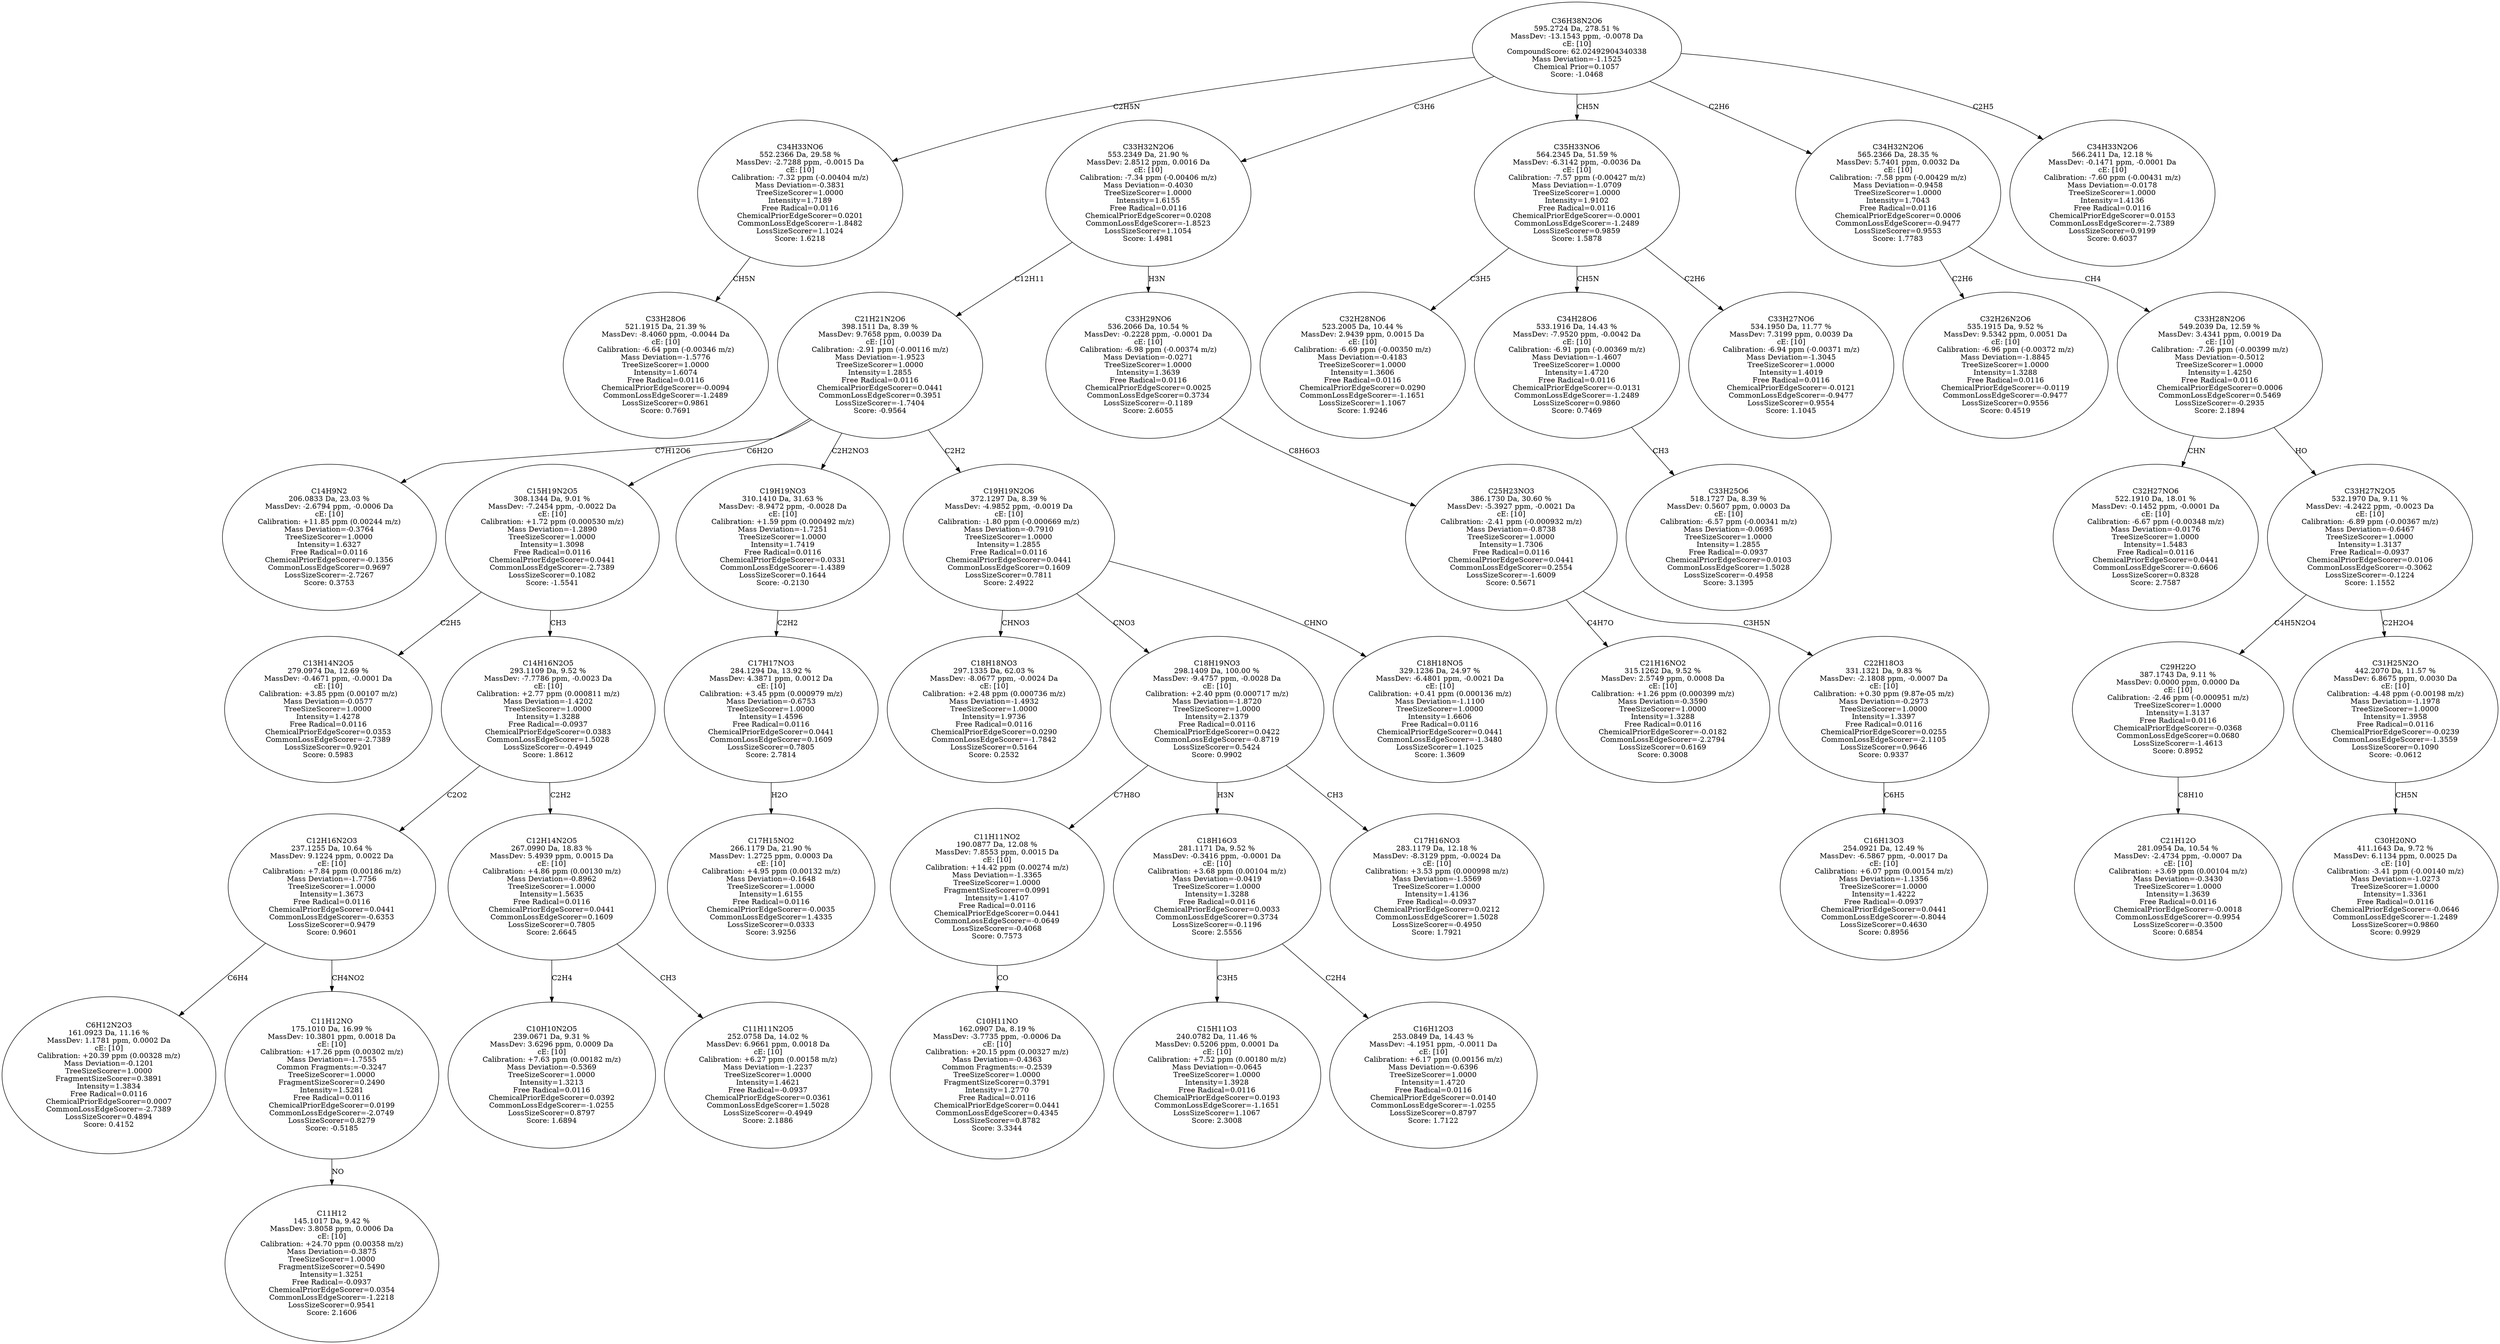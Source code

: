 strict digraph {
v1 [label="C33H28O6\n521.1915 Da, 21.39 %\nMassDev: -8.4060 ppm, -0.0044 Da\ncE: [10]\nCalibration: -6.64 ppm (-0.00346 m/z)\nMass Deviation=-1.5776\nTreeSizeScorer=1.0000\nIntensity=1.6074\nFree Radical=0.0116\nChemicalPriorEdgeScorer=-0.0094\nCommonLossEdgeScorer=-1.2489\nLossSizeScorer=0.9861\nScore: 0.7691"];
v2 [label="C34H33NO6\n552.2366 Da, 29.58 %\nMassDev: -2.7288 ppm, -0.0015 Da\ncE: [10]\nCalibration: -7.32 ppm (-0.00404 m/z)\nMass Deviation=-0.3831\nTreeSizeScorer=1.0000\nIntensity=1.7189\nFree Radical=0.0116\nChemicalPriorEdgeScorer=0.0201\nCommonLossEdgeScorer=-1.8482\nLossSizeScorer=1.1024\nScore: 1.6218"];
v3 [label="C14H9N2\n206.0833 Da, 23.03 %\nMassDev: -2.6794 ppm, -0.0006 Da\ncE: [10]\nCalibration: +11.85 ppm (0.00244 m/z)\nMass Deviation=-0.3764\nTreeSizeScorer=1.0000\nIntensity=1.6327\nFree Radical=0.0116\nChemicalPriorEdgeScorer=-0.1356\nCommonLossEdgeScorer=0.9697\nLossSizeScorer=-2.7267\nScore: 0.3753"];
v4 [label="C13H14N2O5\n279.0974 Da, 12.69 %\nMassDev: -0.4671 ppm, -0.0001 Da\ncE: [10]\nCalibration: +3.85 ppm (0.00107 m/z)\nMass Deviation=-0.0577\nTreeSizeScorer=1.0000\nIntensity=1.4278\nFree Radical=0.0116\nChemicalPriorEdgeScorer=0.0353\nCommonLossEdgeScorer=-2.7389\nLossSizeScorer=0.9201\nScore: 0.5983"];
v5 [label="C6H12N2O3\n161.0923 Da, 11.16 %\nMassDev: 1.1781 ppm, 0.0002 Da\ncE: [10]\nCalibration: +20.39 ppm (0.00328 m/z)\nMass Deviation=-0.1201\nTreeSizeScorer=1.0000\nFragmentSizeScorer=0.3891\nIntensity=1.3834\nFree Radical=0.0116\nChemicalPriorEdgeScorer=0.0007\nCommonLossEdgeScorer=-2.7389\nLossSizeScorer=0.4894\nScore: 0.4152"];
v6 [label="C11H12\n145.1017 Da, 9.42 %\nMassDev: 3.8058 ppm, 0.0006 Da\ncE: [10]\nCalibration: +24.70 ppm (0.00358 m/z)\nMass Deviation=-0.3875\nTreeSizeScorer=1.0000\nFragmentSizeScorer=0.5490\nIntensity=1.3251\nFree Radical=-0.0937\nChemicalPriorEdgeScorer=0.0354\nCommonLossEdgeScorer=-1.2218\nLossSizeScorer=0.9541\nScore: 2.1606"];
v7 [label="C11H12NO\n175.1010 Da, 16.99 %\nMassDev: 10.3801 ppm, 0.0018 Da\ncE: [10]\nCalibration: +17.26 ppm (0.00302 m/z)\nMass Deviation=-1.7555\nCommon Fragments:=-0.3247\nTreeSizeScorer=1.0000\nFragmentSizeScorer=0.2490\nIntensity=1.5281\nFree Radical=0.0116\nChemicalPriorEdgeScorer=0.0199\nCommonLossEdgeScorer=-2.0749\nLossSizeScorer=0.8279\nScore: -0.5185"];
v8 [label="C12H16N2O3\n237.1255 Da, 10.64 %\nMassDev: 9.1224 ppm, 0.0022 Da\ncE: [10]\nCalibration: +7.84 ppm (0.00186 m/z)\nMass Deviation=-1.7756\nTreeSizeScorer=1.0000\nIntensity=1.3673\nFree Radical=0.0116\nChemicalPriorEdgeScorer=0.0441\nCommonLossEdgeScorer=-0.6353\nLossSizeScorer=0.9479\nScore: 0.9601"];
v9 [label="C10H10N2O5\n239.0671 Da, 9.31 %\nMassDev: 3.6296 ppm, 0.0009 Da\ncE: [10]\nCalibration: +7.63 ppm (0.00182 m/z)\nMass Deviation=-0.5369\nTreeSizeScorer=1.0000\nIntensity=1.3213\nFree Radical=0.0116\nChemicalPriorEdgeScorer=0.0392\nCommonLossEdgeScorer=-1.0255\nLossSizeScorer=0.8797\nScore: 1.6894"];
v10 [label="C11H11N2O5\n252.0758 Da, 14.02 %\nMassDev: 6.9661 ppm, 0.0018 Da\ncE: [10]\nCalibration: +6.27 ppm (0.00158 m/z)\nMass Deviation=-1.2237\nTreeSizeScorer=1.0000\nIntensity=1.4621\nFree Radical=-0.0937\nChemicalPriorEdgeScorer=0.0361\nCommonLossEdgeScorer=1.5028\nLossSizeScorer=-0.4949\nScore: 2.1886"];
v11 [label="C12H14N2O5\n267.0990 Da, 18.83 %\nMassDev: 5.4939 ppm, 0.0015 Da\ncE: [10]\nCalibration: +4.86 ppm (0.00130 m/z)\nMass Deviation=-0.8962\nTreeSizeScorer=1.0000\nIntensity=1.5635\nFree Radical=0.0116\nChemicalPriorEdgeScorer=0.0441\nCommonLossEdgeScorer=0.1609\nLossSizeScorer=0.7805\nScore: 2.6645"];
v12 [label="C14H16N2O5\n293.1109 Da, 9.52 %\nMassDev: -7.7786 ppm, -0.0023 Da\ncE: [10]\nCalibration: +2.77 ppm (0.000811 m/z)\nMass Deviation=-1.4202\nTreeSizeScorer=1.0000\nIntensity=1.3288\nFree Radical=-0.0937\nChemicalPriorEdgeScorer=0.0383\nCommonLossEdgeScorer=1.5028\nLossSizeScorer=-0.4949\nScore: 1.8612"];
v13 [label="C15H19N2O5\n308.1344 Da, 9.01 %\nMassDev: -7.2454 ppm, -0.0022 Da\ncE: [10]\nCalibration: +1.72 ppm (0.000530 m/z)\nMass Deviation=-1.2890\nTreeSizeScorer=1.0000\nIntensity=1.3098\nFree Radical=0.0116\nChemicalPriorEdgeScorer=0.0441\nCommonLossEdgeScorer=-2.7389\nLossSizeScorer=0.1082\nScore: -1.5541"];
v14 [label="C17H15NO2\n266.1179 Da, 21.90 %\nMassDev: 1.2725 ppm, 0.0003 Da\ncE: [10]\nCalibration: +4.95 ppm (0.00132 m/z)\nMass Deviation=-0.1648\nTreeSizeScorer=1.0000\nIntensity=1.6155\nFree Radical=0.0116\nChemicalPriorEdgeScorer=-0.0035\nCommonLossEdgeScorer=1.4335\nLossSizeScorer=0.0333\nScore: 3.9256"];
v15 [label="C17H17NO3\n284.1294 Da, 13.92 %\nMassDev: 4.3871 ppm, 0.0012 Da\ncE: [10]\nCalibration: +3.45 ppm (0.000979 m/z)\nMass Deviation=-0.6753\nTreeSizeScorer=1.0000\nIntensity=1.4596\nFree Radical=0.0116\nChemicalPriorEdgeScorer=0.0441\nCommonLossEdgeScorer=0.1609\nLossSizeScorer=0.7805\nScore: 2.7814"];
v16 [label="C19H19NO3\n310.1410 Da, 31.63 %\nMassDev: -8.9472 ppm, -0.0028 Da\ncE: [10]\nCalibration: +1.59 ppm (0.000492 m/z)\nMass Deviation=-1.7251\nTreeSizeScorer=1.0000\nIntensity=1.7419\nFree Radical=0.0116\nChemicalPriorEdgeScorer=0.0331\nCommonLossEdgeScorer=-1.4389\nLossSizeScorer=0.1644\nScore: -0.2130"];
v17 [label="C18H18NO3\n297.1335 Da, 62.03 %\nMassDev: -8.0677 ppm, -0.0024 Da\ncE: [10]\nCalibration: +2.48 ppm (0.000736 m/z)\nMass Deviation=-1.4932\nTreeSizeScorer=1.0000\nIntensity=1.9736\nFree Radical=0.0116\nChemicalPriorEdgeScorer=0.0290\nCommonLossEdgeScorer=-1.7842\nLossSizeScorer=0.5164\nScore: 0.2532"];
v18 [label="C10H11NO\n162.0907 Da, 8.19 %\nMassDev: -3.7735 ppm, -0.0006 Da\ncE: [10]\nCalibration: +20.15 ppm (0.00327 m/z)\nMass Deviation=-0.4363\nCommon Fragments:=-0.2539\nTreeSizeScorer=1.0000\nFragmentSizeScorer=0.3791\nIntensity=1.2770\nFree Radical=0.0116\nChemicalPriorEdgeScorer=0.0441\nCommonLossEdgeScorer=0.4345\nLossSizeScorer=0.8782\nScore: 3.3344"];
v19 [label="C11H11NO2\n190.0877 Da, 12.08 %\nMassDev: 7.8553 ppm, 0.0015 Da\ncE: [10]\nCalibration: +14.42 ppm (0.00274 m/z)\nMass Deviation=-1.3365\nTreeSizeScorer=1.0000\nFragmentSizeScorer=0.0991\nIntensity=1.4107\nFree Radical=0.0116\nChemicalPriorEdgeScorer=0.0441\nCommonLossEdgeScorer=-0.0649\nLossSizeScorer=-0.4068\nScore: 0.7573"];
v20 [label="C15H11O3\n240.0782 Da, 11.46 %\nMassDev: 0.5206 ppm, 0.0001 Da\ncE: [10]\nCalibration: +7.52 ppm (0.00180 m/z)\nMass Deviation=-0.0645\nTreeSizeScorer=1.0000\nIntensity=1.3928\nFree Radical=0.0116\nChemicalPriorEdgeScorer=0.0193\nCommonLossEdgeScorer=-1.1651\nLossSizeScorer=1.1067\nScore: 2.3008"];
v21 [label="C16H12O3\n253.0849 Da, 14.43 %\nMassDev: -4.1951 ppm, -0.0011 Da\ncE: [10]\nCalibration: +6.17 ppm (0.00156 m/z)\nMass Deviation=-0.6396\nTreeSizeScorer=1.0000\nIntensity=1.4720\nFree Radical=0.0116\nChemicalPriorEdgeScorer=0.0140\nCommonLossEdgeScorer=-1.0255\nLossSizeScorer=0.8797\nScore: 1.7122"];
v22 [label="C18H16O3\n281.1171 Da, 9.52 %\nMassDev: -0.3416 ppm, -0.0001 Da\ncE: [10]\nCalibration: +3.68 ppm (0.00104 m/z)\nMass Deviation=-0.0419\nTreeSizeScorer=1.0000\nIntensity=1.3288\nFree Radical=0.0116\nChemicalPriorEdgeScorer=0.0033\nCommonLossEdgeScorer=0.3734\nLossSizeScorer=-0.1196\nScore: 2.5556"];
v23 [label="C17H16NO3\n283.1179 Da, 12.18 %\nMassDev: -8.3129 ppm, -0.0024 Da\ncE: [10]\nCalibration: +3.53 ppm (0.000998 m/z)\nMass Deviation=-1.5569\nTreeSizeScorer=1.0000\nIntensity=1.4136\nFree Radical=-0.0937\nChemicalPriorEdgeScorer=0.0212\nCommonLossEdgeScorer=1.5028\nLossSizeScorer=-0.4950\nScore: 1.7921"];
v24 [label="C18H19NO3\n298.1409 Da, 100.00 %\nMassDev: -9.4757 ppm, -0.0028 Da\ncE: [10]\nCalibration: +2.40 ppm (0.000717 m/z)\nMass Deviation=-1.8720\nTreeSizeScorer=1.0000\nIntensity=2.1379\nFree Radical=0.0116\nChemicalPriorEdgeScorer=0.0422\nCommonLossEdgeScorer=-0.8719\nLossSizeScorer=0.5424\nScore: 0.9902"];
v25 [label="C18H18NO5\n329.1236 Da, 24.97 %\nMassDev: -6.4801 ppm, -0.0021 Da\ncE: [10]\nCalibration: +0.41 ppm (0.000136 m/z)\nMass Deviation=-1.1100\nTreeSizeScorer=1.0000\nIntensity=1.6606\nFree Radical=0.0116\nChemicalPriorEdgeScorer=0.0441\nCommonLossEdgeScorer=-1.3480\nLossSizeScorer=1.1025\nScore: 1.3609"];
v26 [label="C19H19N2O6\n372.1297 Da, 8.39 %\nMassDev: -4.9852 ppm, -0.0019 Da\ncE: [10]\nCalibration: -1.80 ppm (-0.000669 m/z)\nMass Deviation=-0.7910\nTreeSizeScorer=1.0000\nIntensity=1.2855\nFree Radical=0.0116\nChemicalPriorEdgeScorer=0.0441\nCommonLossEdgeScorer=0.1609\nLossSizeScorer=0.7811\nScore: 2.4922"];
v27 [label="C21H21N2O6\n398.1511 Da, 8.39 %\nMassDev: 9.7658 ppm, 0.0039 Da\ncE: [10]\nCalibration: -2.91 ppm (-0.00116 m/z)\nMass Deviation=-1.9523\nTreeSizeScorer=1.0000\nIntensity=1.2855\nFree Radical=0.0116\nChemicalPriorEdgeScorer=0.0441\nCommonLossEdgeScorer=0.3951\nLossSizeScorer=-1.7404\nScore: -0.9564"];
v28 [label="C21H16NO2\n315.1262 Da, 9.52 %\nMassDev: 2.5749 ppm, 0.0008 Da\ncE: [10]\nCalibration: +1.26 ppm (0.000399 m/z)\nMass Deviation=-0.3590\nTreeSizeScorer=1.0000\nIntensity=1.3288\nFree Radical=0.0116\nChemicalPriorEdgeScorer=-0.0182\nCommonLossEdgeScorer=-2.2794\nLossSizeScorer=0.6169\nScore: 0.3008"];
v29 [label="C16H13O3\n254.0921 Da, 12.49 %\nMassDev: -6.5867 ppm, -0.0017 Da\ncE: [10]\nCalibration: +6.07 ppm (0.00154 m/z)\nMass Deviation=-1.1356\nTreeSizeScorer=1.0000\nIntensity=1.4222\nFree Radical=-0.0937\nChemicalPriorEdgeScorer=0.0441\nCommonLossEdgeScorer=-0.8044\nLossSizeScorer=0.4630\nScore: 0.8956"];
v30 [label="C22H18O3\n331.1321 Da, 9.83 %\nMassDev: -2.1808 ppm, -0.0007 Da\ncE: [10]\nCalibration: +0.30 ppm (9.87e-05 m/z)\nMass Deviation=-0.2973\nTreeSizeScorer=1.0000\nIntensity=1.3397\nFree Radical=0.0116\nChemicalPriorEdgeScorer=0.0255\nCommonLossEdgeScorer=-2.1105\nLossSizeScorer=0.9646\nScore: 0.9337"];
v31 [label="C25H23NO3\n386.1730 Da, 30.60 %\nMassDev: -5.3927 ppm, -0.0021 Da\ncE: [10]\nCalibration: -2.41 ppm (-0.000932 m/z)\nMass Deviation=-0.8738\nTreeSizeScorer=1.0000\nIntensity=1.7306\nFree Radical=0.0116\nChemicalPriorEdgeScorer=0.0441\nCommonLossEdgeScorer=0.2554\nLossSizeScorer=-1.6009\nScore: 0.5671"];
v32 [label="C33H29NO6\n536.2066 Da, 10.54 %\nMassDev: -0.2228 ppm, -0.0001 Da\ncE: [10]\nCalibration: -6.98 ppm (-0.00374 m/z)\nMass Deviation=-0.0271\nTreeSizeScorer=1.0000\nIntensity=1.3639\nFree Radical=0.0116\nChemicalPriorEdgeScorer=0.0025\nCommonLossEdgeScorer=0.3734\nLossSizeScorer=-0.1189\nScore: 2.6055"];
v33 [label="C33H32N2O6\n553.2349 Da, 21.90 %\nMassDev: 2.8512 ppm, 0.0016 Da\ncE: [10]\nCalibration: -7.34 ppm (-0.00406 m/z)\nMass Deviation=-0.4030\nTreeSizeScorer=1.0000\nIntensity=1.6155\nFree Radical=0.0116\nChemicalPriorEdgeScorer=0.0208\nCommonLossEdgeScorer=-1.8523\nLossSizeScorer=1.1054\nScore: 1.4981"];
v34 [label="C32H28NO6\n523.2005 Da, 10.44 %\nMassDev: 2.9439 ppm, 0.0015 Da\ncE: [10]\nCalibration: -6.69 ppm (-0.00350 m/z)\nMass Deviation=-0.4183\nTreeSizeScorer=1.0000\nIntensity=1.3606\nFree Radical=0.0116\nChemicalPriorEdgeScorer=0.0290\nCommonLossEdgeScorer=-1.1651\nLossSizeScorer=1.1067\nScore: 1.9246"];
v35 [label="C33H25O6\n518.1727 Da, 8.39 %\nMassDev: 0.5607 ppm, 0.0003 Da\ncE: [10]\nCalibration: -6.57 ppm (-0.00341 m/z)\nMass Deviation=-0.0695\nTreeSizeScorer=1.0000\nIntensity=1.2855\nFree Radical=-0.0937\nChemicalPriorEdgeScorer=0.0103\nCommonLossEdgeScorer=1.5028\nLossSizeScorer=-0.4958\nScore: 3.1395"];
v36 [label="C34H28O6\n533.1916 Da, 14.43 %\nMassDev: -7.9520 ppm, -0.0042 Da\ncE: [10]\nCalibration: -6.91 ppm (-0.00369 m/z)\nMass Deviation=-1.4607\nTreeSizeScorer=1.0000\nIntensity=1.4720\nFree Radical=0.0116\nChemicalPriorEdgeScorer=-0.0131\nCommonLossEdgeScorer=-1.2489\nLossSizeScorer=0.9860\nScore: 0.7469"];
v37 [label="C33H27NO6\n534.1950 Da, 11.77 %\nMassDev: 7.3199 ppm, 0.0039 Da\ncE: [10]\nCalibration: -6.94 ppm (-0.00371 m/z)\nMass Deviation=-1.3045\nTreeSizeScorer=1.0000\nIntensity=1.4019\nFree Radical=0.0116\nChemicalPriorEdgeScorer=-0.0121\nCommonLossEdgeScorer=-0.9477\nLossSizeScorer=0.9554\nScore: 1.1045"];
v38 [label="C35H33NO6\n564.2345 Da, 51.59 %\nMassDev: -6.3142 ppm, -0.0036 Da\ncE: [10]\nCalibration: -7.57 ppm (-0.00427 m/z)\nMass Deviation=-1.0709\nTreeSizeScorer=1.0000\nIntensity=1.9102\nFree Radical=0.0116\nChemicalPriorEdgeScorer=-0.0001\nCommonLossEdgeScorer=-1.2489\nLossSizeScorer=0.9859\nScore: 1.5878"];
v39 [label="C32H26N2O6\n535.1915 Da, 9.52 %\nMassDev: 9.5342 ppm, 0.0051 Da\ncE: [10]\nCalibration: -6.96 ppm (-0.00372 m/z)\nMass Deviation=-1.8845\nTreeSizeScorer=1.0000\nIntensity=1.3288\nFree Radical=0.0116\nChemicalPriorEdgeScorer=-0.0119\nCommonLossEdgeScorer=-0.9477\nLossSizeScorer=0.9556\nScore: 0.4519"];
v40 [label="C32H27NO6\n522.1910 Da, 18.01 %\nMassDev: -0.1452 ppm, -0.0001 Da\ncE: [10]\nCalibration: -6.67 ppm (-0.00348 m/z)\nMass Deviation=-0.0176\nTreeSizeScorer=1.0000\nIntensity=1.5483\nFree Radical=0.0116\nChemicalPriorEdgeScorer=0.0441\nCommonLossEdgeScorer=-0.6606\nLossSizeScorer=0.8328\nScore: 2.7587"];
v41 [label="C21H12O\n281.0954 Da, 10.54 %\nMassDev: -2.4734 ppm, -0.0007 Da\ncE: [10]\nCalibration: +3.69 ppm (0.00104 m/z)\nMass Deviation=-0.3430\nTreeSizeScorer=1.0000\nIntensity=1.3639\nFree Radical=0.0116\nChemicalPriorEdgeScorer=-0.0018\nCommonLossEdgeScorer=-0.9954\nLossSizeScorer=-0.3500\nScore: 0.6854"];
v42 [label="C29H22O\n387.1743 Da, 9.11 %\nMassDev: 0.0000 ppm, 0.0000 Da\ncE: [10]\nCalibration: -2.46 ppm (-0.000951 m/z)\nTreeSizeScorer=1.0000\nIntensity=1.3137\nFree Radical=0.0116\nChemicalPriorEdgeScorer=-0.0368\nCommonLossEdgeScorer=0.0680\nLossSizeScorer=-1.4613\nScore: 0.8952"];
v43 [label="C30H20NO\n411.1643 Da, 9.72 %\nMassDev: 6.1134 ppm, 0.0025 Da\ncE: [10]\nCalibration: -3.41 ppm (-0.00140 m/z)\nMass Deviation=-1.0273\nTreeSizeScorer=1.0000\nIntensity=1.3361\nFree Radical=0.0116\nChemicalPriorEdgeScorer=-0.0646\nCommonLossEdgeScorer=-1.2489\nLossSizeScorer=0.9860\nScore: 0.9929"];
v44 [label="C31H25N2O\n442.2070 Da, 11.57 %\nMassDev: 6.8675 ppm, 0.0030 Da\ncE: [10]\nCalibration: -4.48 ppm (-0.00198 m/z)\nMass Deviation=-1.1978\nTreeSizeScorer=1.0000\nIntensity=1.3958\nFree Radical=0.0116\nChemicalPriorEdgeScorer=-0.0239\nCommonLossEdgeScorer=-1.3559\nLossSizeScorer=0.1090\nScore: -0.0612"];
v45 [label="C33H27N2O5\n532.1970 Da, 9.11 %\nMassDev: -4.2422 ppm, -0.0023 Da\ncE: [10]\nCalibration: -6.89 ppm (-0.00367 m/z)\nMass Deviation=-0.6467\nTreeSizeScorer=1.0000\nIntensity=1.3137\nFree Radical=-0.0937\nChemicalPriorEdgeScorer=0.0106\nCommonLossEdgeScorer=-0.3062\nLossSizeScorer=-0.1224\nScore: 1.1552"];
v46 [label="C33H28N2O6\n549.2039 Da, 12.59 %\nMassDev: 3.4341 ppm, 0.0019 Da\ncE: [10]\nCalibration: -7.26 ppm (-0.00399 m/z)\nMass Deviation=-0.5012\nTreeSizeScorer=1.0000\nIntensity=1.4250\nFree Radical=0.0116\nChemicalPriorEdgeScorer=0.0006\nCommonLossEdgeScorer=0.5469\nLossSizeScorer=-0.2935\nScore: 2.1894"];
v47 [label="C34H32N2O6\n565.2366 Da, 28.35 %\nMassDev: 5.7401 ppm, 0.0032 Da\ncE: [10]\nCalibration: -7.58 ppm (-0.00429 m/z)\nMass Deviation=-0.9458\nTreeSizeScorer=1.0000\nIntensity=1.7043\nFree Radical=0.0116\nChemicalPriorEdgeScorer=0.0006\nCommonLossEdgeScorer=-0.9477\nLossSizeScorer=0.9553\nScore: 1.7783"];
v48 [label="C34H33N2O6\n566.2411 Da, 12.18 %\nMassDev: -0.1471 ppm, -0.0001 Da\ncE: [10]\nCalibration: -7.60 ppm (-0.00431 m/z)\nMass Deviation=-0.0178\nTreeSizeScorer=1.0000\nIntensity=1.4136\nFree Radical=0.0116\nChemicalPriorEdgeScorer=0.0153\nCommonLossEdgeScorer=-2.7389\nLossSizeScorer=0.9199\nScore: 0.6037"];
v49 [label="C36H38N2O6\n595.2724 Da, 278.51 %\nMassDev: -13.1543 ppm, -0.0078 Da\ncE: [10]\nCompoundScore: 62.02492904340338\nMass Deviation=-1.1525\nChemical Prior=0.1057\nScore: -1.0468"];
v2 -> v1 [label="CH5N"];
v49 -> v2 [label="C2H5N"];
v27 -> v3 [label="C7H12O6"];
v13 -> v4 [label="C2H5"];
v8 -> v5 [label="C6H4"];
v7 -> v6 [label="NO"];
v8 -> v7 [label="CH4NO2"];
v12 -> v8 [label="C2O2"];
v11 -> v9 [label="C2H4"];
v11 -> v10 [label="CH3"];
v12 -> v11 [label="C2H2"];
v13 -> v12 [label="CH3"];
v27 -> v13 [label="C6H2O"];
v15 -> v14 [label="H2O"];
v16 -> v15 [label="C2H2"];
v27 -> v16 [label="C2H2NO3"];
v26 -> v17 [label="CHNO3"];
v19 -> v18 [label="CO"];
v24 -> v19 [label="C7H8O"];
v22 -> v20 [label="C3H5"];
v22 -> v21 [label="C2H4"];
v24 -> v22 [label="H3N"];
v24 -> v23 [label="CH3"];
v26 -> v24 [label="CNO3"];
v26 -> v25 [label="CHNO"];
v27 -> v26 [label="C2H2"];
v33 -> v27 [label="C12H11"];
v31 -> v28 [label="C4H7O"];
v30 -> v29 [label="C6H5"];
v31 -> v30 [label="C3H5N"];
v32 -> v31 [label="C8H6O3"];
v33 -> v32 [label="H3N"];
v49 -> v33 [label="C3H6"];
v38 -> v34 [label="C3H5"];
v36 -> v35 [label="CH3"];
v38 -> v36 [label="CH5N"];
v38 -> v37 [label="C2H6"];
v49 -> v38 [label="CH5N"];
v47 -> v39 [label="C2H6"];
v46 -> v40 [label="CHN"];
v42 -> v41 [label="C8H10"];
v45 -> v42 [label="C4H5N2O4"];
v44 -> v43 [label="CH5N"];
v45 -> v44 [label="C2H2O4"];
v46 -> v45 [label="HO"];
v47 -> v46 [label="CH4"];
v49 -> v47 [label="C2H6"];
v49 -> v48 [label="C2H5"];
}